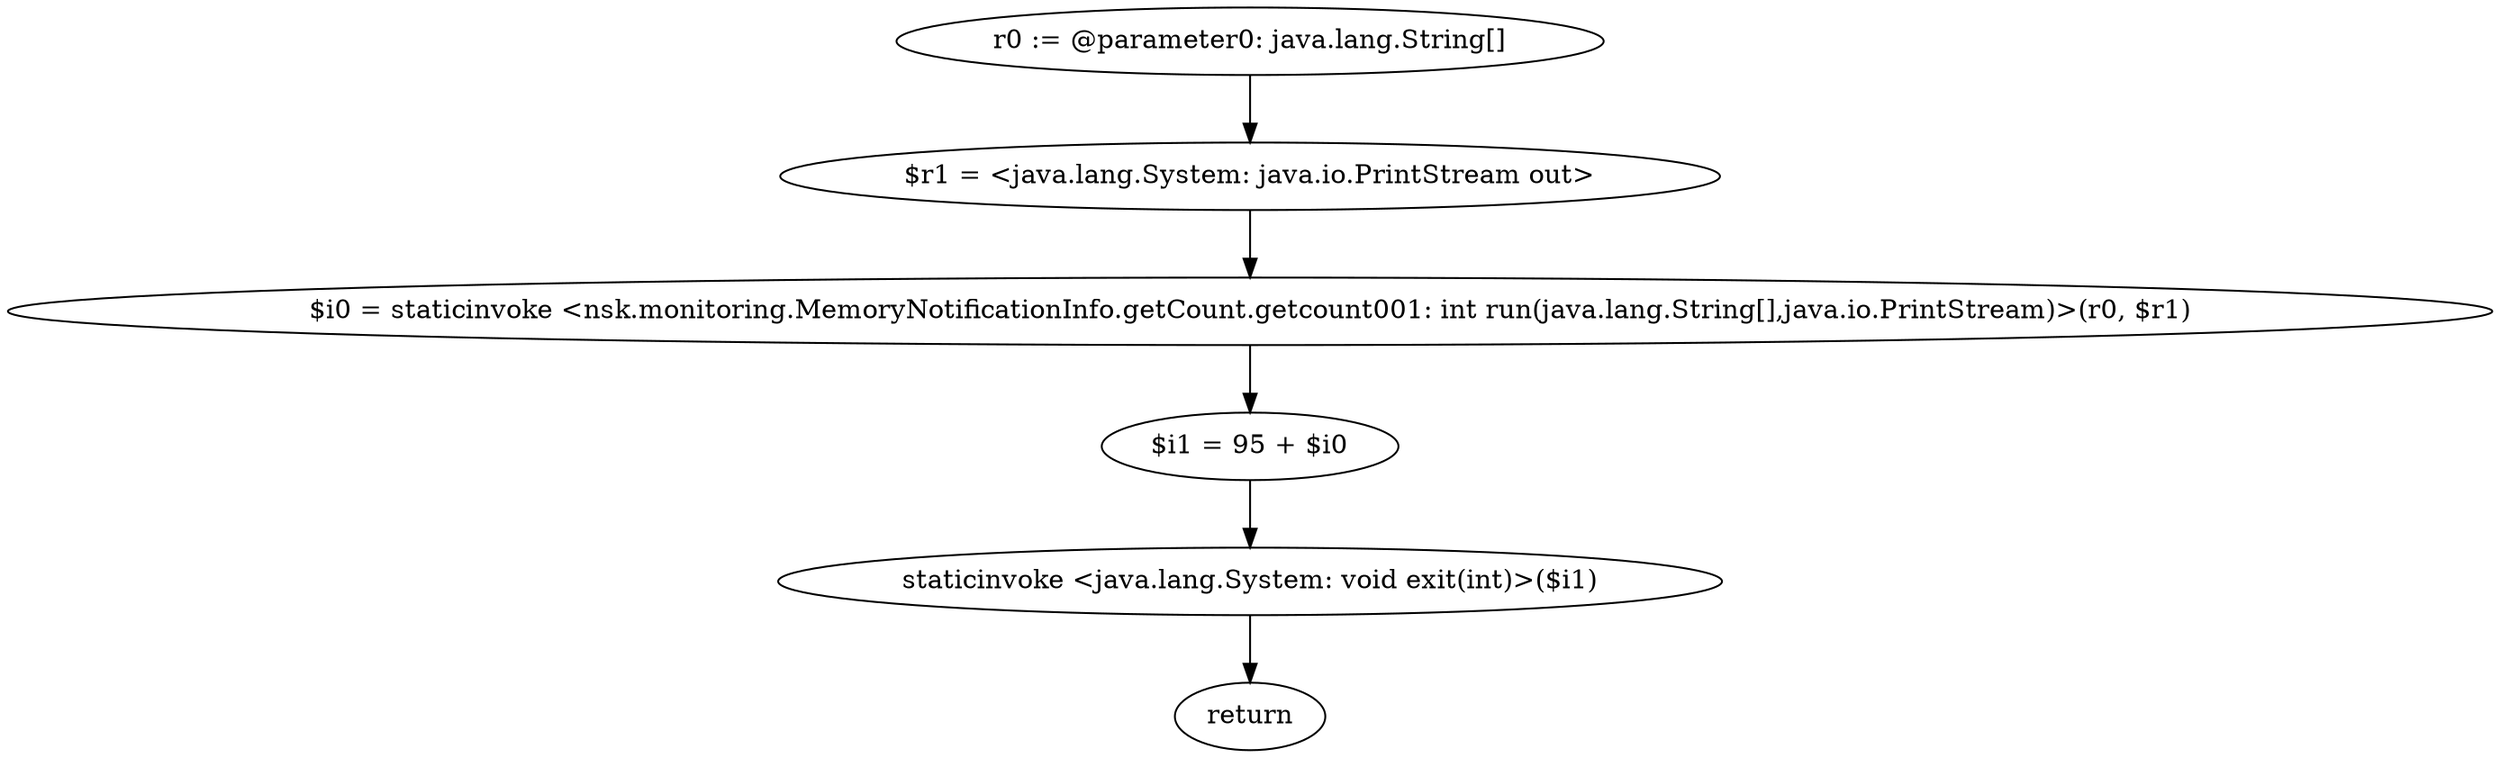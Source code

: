 digraph "unitGraph" {
    "r0 := @parameter0: java.lang.String[]"
    "$r1 = <java.lang.System: java.io.PrintStream out>"
    "$i0 = staticinvoke <nsk.monitoring.MemoryNotificationInfo.getCount.getcount001: int run(java.lang.String[],java.io.PrintStream)>(r0, $r1)"
    "$i1 = 95 + $i0"
    "staticinvoke <java.lang.System: void exit(int)>($i1)"
    "return"
    "r0 := @parameter0: java.lang.String[]"->"$r1 = <java.lang.System: java.io.PrintStream out>";
    "$r1 = <java.lang.System: java.io.PrintStream out>"->"$i0 = staticinvoke <nsk.monitoring.MemoryNotificationInfo.getCount.getcount001: int run(java.lang.String[],java.io.PrintStream)>(r0, $r1)";
    "$i0 = staticinvoke <nsk.monitoring.MemoryNotificationInfo.getCount.getcount001: int run(java.lang.String[],java.io.PrintStream)>(r0, $r1)"->"$i1 = 95 + $i0";
    "$i1 = 95 + $i0"->"staticinvoke <java.lang.System: void exit(int)>($i1)";
    "staticinvoke <java.lang.System: void exit(int)>($i1)"->"return";
}
